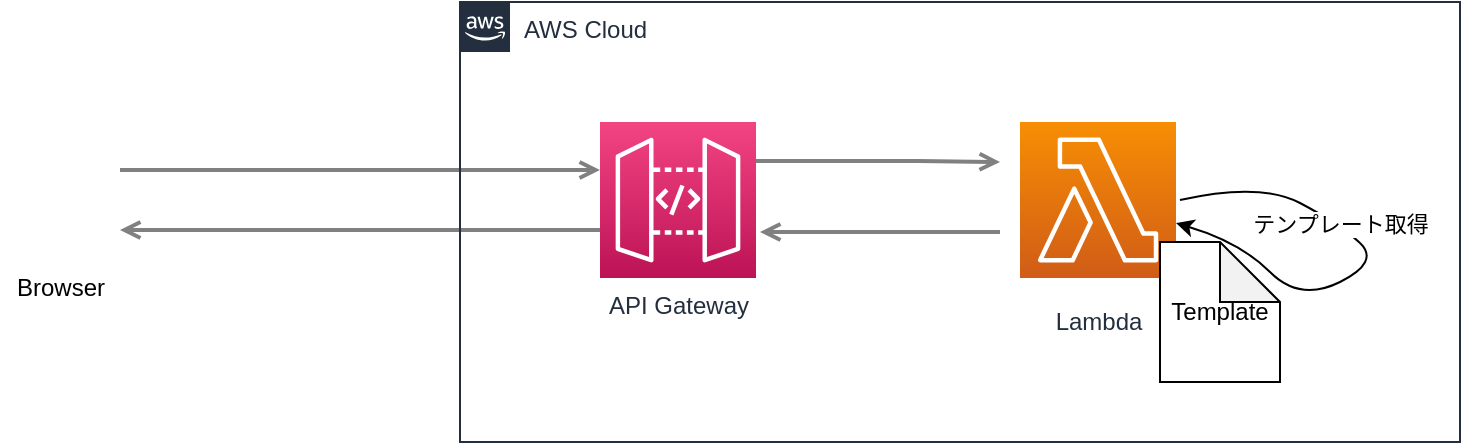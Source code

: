 <mxfile version="15.0.2" type="device"><diagram id="Ht1M8jgEwFfnCIfOTk4-" name="Page-1"><mxGraphModel dx="1422" dy="1564" grid="1" gridSize="10" guides="1" tooltips="1" connect="1" arrows="1" fold="1" page="1" pageScale="1" pageWidth="1169" pageHeight="827" math="0" shadow="0"><root><mxCell id="0"/><mxCell id="1" parent="0"/><mxCell id="UEzPUAAOIrF-is8g5C7q-162" style="edgeStyle=orthogonalEdgeStyle;rounded=0;orthogonalLoop=1;jettySize=auto;html=1;startArrow=none;startFill=0;endArrow=open;endFill=0;strokeColor=#808080;strokeWidth=2;exitX=1;exitY=0.25;exitDx=0;exitDy=0;" parent="1" source="GGHdjV6Jbn5drWq03lEK-6" target="GGHdjV6Jbn5drWq03lEK-1" edge="1"><mxGeometry relative="1" as="geometry"><Array as="points"><mxPoint x="240" y="-506"/><mxPoint x="240" y="-506"/></Array><mxPoint x="160" y="-510" as="sourcePoint"/><mxPoint x="425" y="-716" as="targetPoint"/></mxGeometry></mxCell><mxCell id="UEzPUAAOIrF-is8g5C7q-171" style="edgeStyle=orthogonalEdgeStyle;rounded=0;orthogonalLoop=1;jettySize=auto;html=1;startArrow=none;startFill=0;endArrow=open;endFill=0;strokeColor=#808080;strokeWidth=2;" parent="1" edge="1"><mxGeometry relative="1" as="geometry"><mxPoint x="486" y="-205" as="targetPoint"/></mxGeometry></mxCell><mxCell id="UEzPUAAOIrF-is8g5C7q-148" value="Lambda" style="outlineConnect=0;fontColor=#232F3E;gradientColor=#F78E04;gradientDirection=north;fillColor=#D05C17;strokeColor=#ffffff;dashed=0;verticalLabelPosition=bottom;verticalAlign=top;align=center;html=1;fontSize=12;fontStyle=0;aspect=fixed;shape=mxgraph.aws4.resourceIcon;resIcon=mxgraph.aws4.lambda;labelBackgroundColor=#ffffff;spacingTop=8;" parent="1" vertex="1"><mxGeometry x="570" y="-530" width="78" height="78" as="geometry"/></mxCell><mxCell id="GGHdjV6Jbn5drWq03lEK-1" value="API Gateway" style="points=[[0,0,0],[0.25,0,0],[0.5,0,0],[0.75,0,0],[1,0,0],[0,1,0],[0.25,1,0],[0.5,1,0],[0.75,1,0],[1,1,0],[0,0.25,0],[0,0.5,0],[0,0.75,0],[1,0.25,0],[1,0.5,0],[1,0.75,0]];outlineConnect=0;fontColor=#232F3E;gradientColor=#F34482;gradientDirection=north;fillColor=#BC1356;strokeColor=#ffffff;dashed=0;verticalLabelPosition=bottom;verticalAlign=top;align=center;html=1;fontSize=12;fontStyle=0;aspect=fixed;shape=mxgraph.aws4.resourceIcon;resIcon=mxgraph.aws4.api_gateway;" parent="1" vertex="1"><mxGeometry x="360" y="-530" width="78" height="78" as="geometry"/></mxCell><mxCell id="GGHdjV6Jbn5drWq03lEK-3" value="Template" style="shape=note;whiteSpace=wrap;html=1;backgroundOutline=1;darkOpacity=0.05;" parent="1" vertex="1"><mxGeometry x="640" y="-470" width="60" height="70" as="geometry"/></mxCell><mxCell id="GGHdjV6Jbn5drWq03lEK-4" value="テンプレート取得" style="curved=1;endArrow=classic;html=1;" parent="1" target="UEzPUAAOIrF-is8g5C7q-148" edge="1"><mxGeometry x="-0.266" width="50" height="50" relative="1" as="geometry"><mxPoint x="650" y="-491" as="sourcePoint"/><mxPoint x="770" y="-330" as="targetPoint"/><Array as="points"><mxPoint x="690" y="-500"/><mxPoint x="730" y="-479"/><mxPoint x="750" y="-460"/><mxPoint x="710" y="-440"/><mxPoint x="680" y="-470"/></Array><mxPoint as="offset"/></mxGeometry></mxCell><mxCell id="GGHdjV6Jbn5drWq03lEK-6" value="Browser" style="shape=image;html=1;verticalAlign=top;verticalLabelPosition=bottom;labelBackgroundColor=#ffffff;imageAspect=0;aspect=fixed;image=https://cdn3.iconfinder.com/data/icons/linecons-free-vector-icons-pack/32/world-128.png" parent="1" vertex="1"><mxGeometry x="60" y="-521" width="60" height="60" as="geometry"/></mxCell><mxCell id="GGHdjV6Jbn5drWq03lEK-7" style="edgeStyle=orthogonalEdgeStyle;rounded=0;orthogonalLoop=1;jettySize=auto;html=1;startArrow=none;startFill=0;endArrow=open;endFill=0;strokeColor=#808080;strokeWidth=2;exitX=1;exitY=0.25;exitDx=0;exitDy=0;exitPerimeter=0;" parent="1" source="GGHdjV6Jbn5drWq03lEK-1" edge="1"><mxGeometry relative="1" as="geometry"><Array as="points"><mxPoint x="519" y="-510"/></Array><mxPoint x="279" y="-410" as="sourcePoint"/><mxPoint x="560" y="-510" as="targetPoint"/></mxGeometry></mxCell><mxCell id="GGHdjV6Jbn5drWq03lEK-8" style="edgeStyle=orthogonalEdgeStyle;rounded=0;orthogonalLoop=1;jettySize=auto;html=1;startArrow=none;startFill=0;endArrow=open;endFill=0;strokeColor=#808080;strokeWidth=2;entryX=1;entryY=0.75;entryDx=0;entryDy=0;" parent="1" target="GGHdjV6Jbn5drWq03lEK-6" edge="1"><mxGeometry relative="1" as="geometry"><Array as="points"><mxPoint x="360" y="-476"/></Array><mxPoint x="360" y="-476" as="sourcePoint"/><mxPoint x="370" y="-496" as="targetPoint"/></mxGeometry></mxCell><mxCell id="GGHdjV6Jbn5drWq03lEK-9" style="edgeStyle=orthogonalEdgeStyle;rounded=0;orthogonalLoop=1;jettySize=auto;html=1;startArrow=none;startFill=0;endArrow=open;endFill=0;strokeColor=#808080;strokeWidth=2;entryX=1;entryY=0.75;entryDx=0;entryDy=0;" parent="1" edge="1"><mxGeometry relative="1" as="geometry"><Array as="points"><mxPoint x="500" y="-475"/><mxPoint x="500" y="-475"/></Array><mxPoint x="560" y="-475" as="sourcePoint"/><mxPoint x="440" y="-475" as="targetPoint"/></mxGeometry></mxCell><mxCell id="tBzE2d7dh4W4kfpjxwbX-1" value="AWS Cloud" style="points=[[0,0],[0.25,0],[0.5,0],[0.75,0],[1,0],[1,0.25],[1,0.5],[1,0.75],[1,1],[0.75,1],[0.5,1],[0.25,1],[0,1],[0,0.75],[0,0.5],[0,0.25]];outlineConnect=0;gradientColor=none;html=1;whiteSpace=wrap;fontSize=12;fontStyle=0;shape=mxgraph.aws4.group;grIcon=mxgraph.aws4.group_aws_cloud_alt;strokeColor=#232F3E;fillColor=none;verticalAlign=top;align=left;spacingLeft=30;fontColor=#232F3E;dashed=0;" vertex="1" parent="1"><mxGeometry x="290" y="-590" width="500" height="220" as="geometry"/></mxCell></root></mxGraphModel></diagram></mxfile>